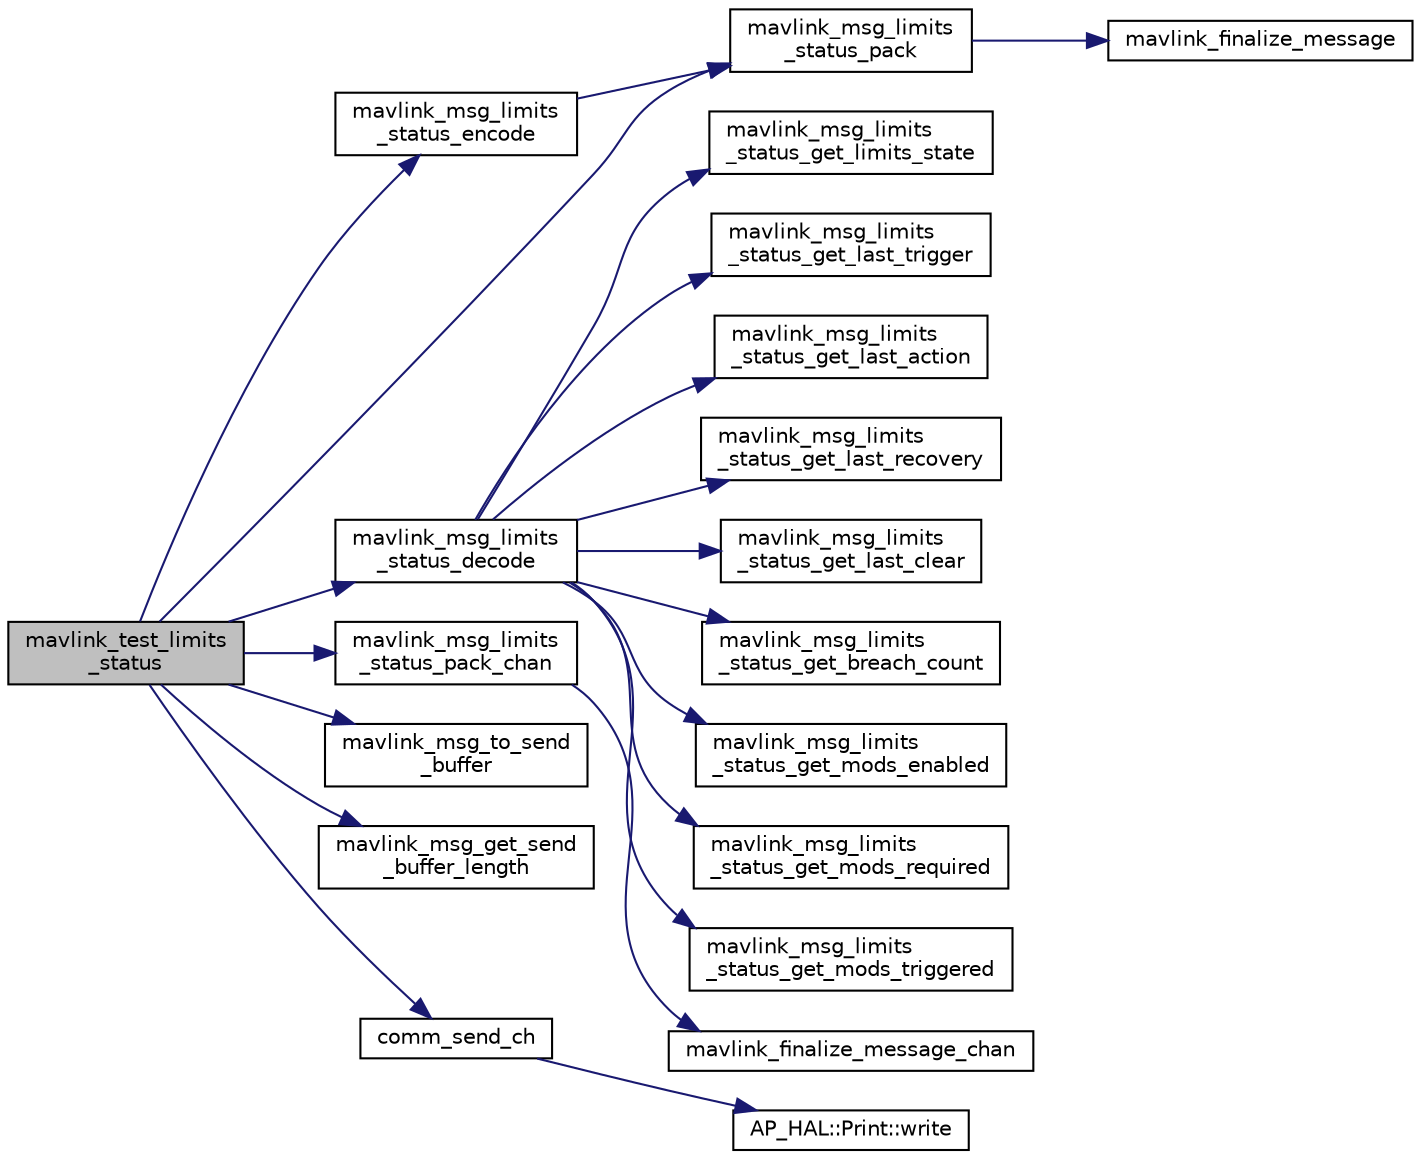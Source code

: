 digraph "mavlink_test_limits_status"
{
 // INTERACTIVE_SVG=YES
  edge [fontname="Helvetica",fontsize="10",labelfontname="Helvetica",labelfontsize="10"];
  node [fontname="Helvetica",fontsize="10",shape=record];
  rankdir="LR";
  Node1 [label="mavlink_test_limits\l_status",height=0.2,width=0.4,color="black", fillcolor="grey75", style="filled" fontcolor="black"];
  Node1 -> Node2 [color="midnightblue",fontsize="10",style="solid",fontname="Helvetica"];
  Node2 [label="mavlink_msg_limits\l_status_encode",height=0.2,width=0.4,color="black", fillcolor="white", style="filled",URL="$v0_89_2ardupilotmega_2mavlink__msg__limits__status_8h.html#ad230e399f35e3ed097c06b1277c9ed85",tooltip="Encode a limits_status struct into a message. "];
  Node2 -> Node3 [color="midnightblue",fontsize="10",style="solid",fontname="Helvetica"];
  Node3 [label="mavlink_msg_limits\l_status_pack",height=0.2,width=0.4,color="black", fillcolor="white", style="filled",URL="$v0_89_2ardupilotmega_2mavlink__msg__limits__status_8h.html#ae741b5957a1dbc9021e0b35ec6a0b01d",tooltip="Pack a limits_status message. "];
  Node3 -> Node4 [color="midnightblue",fontsize="10",style="solid",fontname="Helvetica"];
  Node4 [label="mavlink_finalize_message",height=0.2,width=0.4,color="black", fillcolor="white", style="filled",URL="$v0_89_2mavlink__helpers_8h.html#af3bea083c5ec83f5b6570b2bd4a817d0",tooltip="Finalize a MAVLink message with MAVLINK_COMM_0 as default channel. "];
  Node1 -> Node5 [color="midnightblue",fontsize="10",style="solid",fontname="Helvetica"];
  Node5 [label="mavlink_msg_limits\l_status_decode",height=0.2,width=0.4,color="black", fillcolor="white", style="filled",URL="$v0_89_2ardupilotmega_2mavlink__msg__limits__status_8h.html#a6880765445b737e8c5a5fea4929e67be",tooltip="Decode a limits_status message into a struct. "];
  Node5 -> Node6 [color="midnightblue",fontsize="10",style="solid",fontname="Helvetica"];
  Node6 [label="mavlink_msg_limits\l_status_get_limits_state",height=0.2,width=0.4,color="black", fillcolor="white", style="filled",URL="$v0_89_2ardupilotmega_2mavlink__msg__limits__status_8h.html#a76491efd1b4cee8f28913e9d118b3c22",tooltip="Send a limits_status message. "];
  Node5 -> Node7 [color="midnightblue",fontsize="10",style="solid",fontname="Helvetica"];
  Node7 [label="mavlink_msg_limits\l_status_get_last_trigger",height=0.2,width=0.4,color="black", fillcolor="white", style="filled",URL="$v0_89_2ardupilotmega_2mavlink__msg__limits__status_8h.html#a422a91e75f608ffa9a574af4bbd2d58b",tooltip="Get field last_trigger from limits_status message. "];
  Node5 -> Node8 [color="midnightblue",fontsize="10",style="solid",fontname="Helvetica"];
  Node8 [label="mavlink_msg_limits\l_status_get_last_action",height=0.2,width=0.4,color="black", fillcolor="white", style="filled",URL="$v0_89_2ardupilotmega_2mavlink__msg__limits__status_8h.html#ae6dbe3d9f7d818fb3ee96bb433d2a559",tooltip="Get field last_action from limits_status message. "];
  Node5 -> Node9 [color="midnightblue",fontsize="10",style="solid",fontname="Helvetica"];
  Node9 [label="mavlink_msg_limits\l_status_get_last_recovery",height=0.2,width=0.4,color="black", fillcolor="white", style="filled",URL="$v0_89_2ardupilotmega_2mavlink__msg__limits__status_8h.html#ad4bdf42519a8114537026318ec02149f",tooltip="Get field last_recovery from limits_status message. "];
  Node5 -> Node10 [color="midnightblue",fontsize="10",style="solid",fontname="Helvetica"];
  Node10 [label="mavlink_msg_limits\l_status_get_last_clear",height=0.2,width=0.4,color="black", fillcolor="white", style="filled",URL="$v0_89_2ardupilotmega_2mavlink__msg__limits__status_8h.html#a0fff3f0834bd999c57c34abe0af1f828",tooltip="Get field last_clear from limits_status message. "];
  Node5 -> Node11 [color="midnightblue",fontsize="10",style="solid",fontname="Helvetica"];
  Node11 [label="mavlink_msg_limits\l_status_get_breach_count",height=0.2,width=0.4,color="black", fillcolor="white", style="filled",URL="$v0_89_2ardupilotmega_2mavlink__msg__limits__status_8h.html#abf73bec81c95100594538fe8db695cbc",tooltip="Get field breach_count from limits_status message. "];
  Node5 -> Node12 [color="midnightblue",fontsize="10",style="solid",fontname="Helvetica"];
  Node12 [label="mavlink_msg_limits\l_status_get_mods_enabled",height=0.2,width=0.4,color="black", fillcolor="white", style="filled",URL="$v0_89_2ardupilotmega_2mavlink__msg__limits__status_8h.html#a0415762c31979f3bab99cd80bec96400",tooltip="Get field mods_enabled from limits_status message. "];
  Node5 -> Node13 [color="midnightblue",fontsize="10",style="solid",fontname="Helvetica"];
  Node13 [label="mavlink_msg_limits\l_status_get_mods_required",height=0.2,width=0.4,color="black", fillcolor="white", style="filled",URL="$v0_89_2ardupilotmega_2mavlink__msg__limits__status_8h.html#a4909738e8709b6f4fd1cc80cf690f585",tooltip="Get field mods_required from limits_status message. "];
  Node5 -> Node14 [color="midnightblue",fontsize="10",style="solid",fontname="Helvetica"];
  Node14 [label="mavlink_msg_limits\l_status_get_mods_triggered",height=0.2,width=0.4,color="black", fillcolor="white", style="filled",URL="$v0_89_2ardupilotmega_2mavlink__msg__limits__status_8h.html#a3bd4ba2be74ac32b8580cf001b019f46",tooltip="Get field mods_triggered from limits_status message. "];
  Node1 -> Node3 [color="midnightblue",fontsize="10",style="solid",fontname="Helvetica"];
  Node1 -> Node15 [color="midnightblue",fontsize="10",style="solid",fontname="Helvetica"];
  Node15 [label="mavlink_msg_limits\l_status_pack_chan",height=0.2,width=0.4,color="black", fillcolor="white", style="filled",URL="$v0_89_2ardupilotmega_2mavlink__msg__limits__status_8h.html#a407b39409cb2527e7eb186a4124ed53f",tooltip="Pack a limits_status message on a channel. "];
  Node15 -> Node16 [color="midnightblue",fontsize="10",style="solid",fontname="Helvetica"];
  Node16 [label="mavlink_finalize_message_chan",height=0.2,width=0.4,color="black", fillcolor="white", style="filled",URL="$v0_89_2mavlink__helpers_8h.html#aa66131138fc02101dcc73b4b556ab422",tooltip="Finalize a MAVLink message with channel assignment. "];
  Node1 -> Node17 [color="midnightblue",fontsize="10",style="solid",fontname="Helvetica"];
  Node17 [label="mavlink_msg_to_send\l_buffer",height=0.2,width=0.4,color="black", fillcolor="white", style="filled",URL="$v0_89_2mavlink__helpers_8h.html#afea0a9befa84822fd62c2899ea0d849e",tooltip="Pack a message to send it over a serial byte stream. "];
  Node1 -> Node18 [color="midnightblue",fontsize="10",style="solid",fontname="Helvetica"];
  Node18 [label="mavlink_msg_get_send\l_buffer_length",height=0.2,width=0.4,color="black", fillcolor="white", style="filled",URL="$v0_89_2protocol_8h.html#aa86c08f27aabb7a2e12a67f189f590c8",tooltip="Get the required buffer size for this message. "];
  Node1 -> Node19 [color="midnightblue",fontsize="10",style="solid",fontname="Helvetica"];
  Node19 [label="comm_send_ch",height=0.2,width=0.4,color="black", fillcolor="white", style="filled",URL="$GCS__MAVLink_8h.html#ab753873a1ee10adedd0ce246311468f8"];
  Node19 -> Node20 [color="midnightblue",fontsize="10",style="solid",fontname="Helvetica"];
  Node20 [label="AP_HAL::Print::write",height=0.2,width=0.4,color="black", fillcolor="white", style="filled",URL="$classAP__HAL_1_1Print.html#acc65391952a43334f8f5c9bef341f501"];
}
